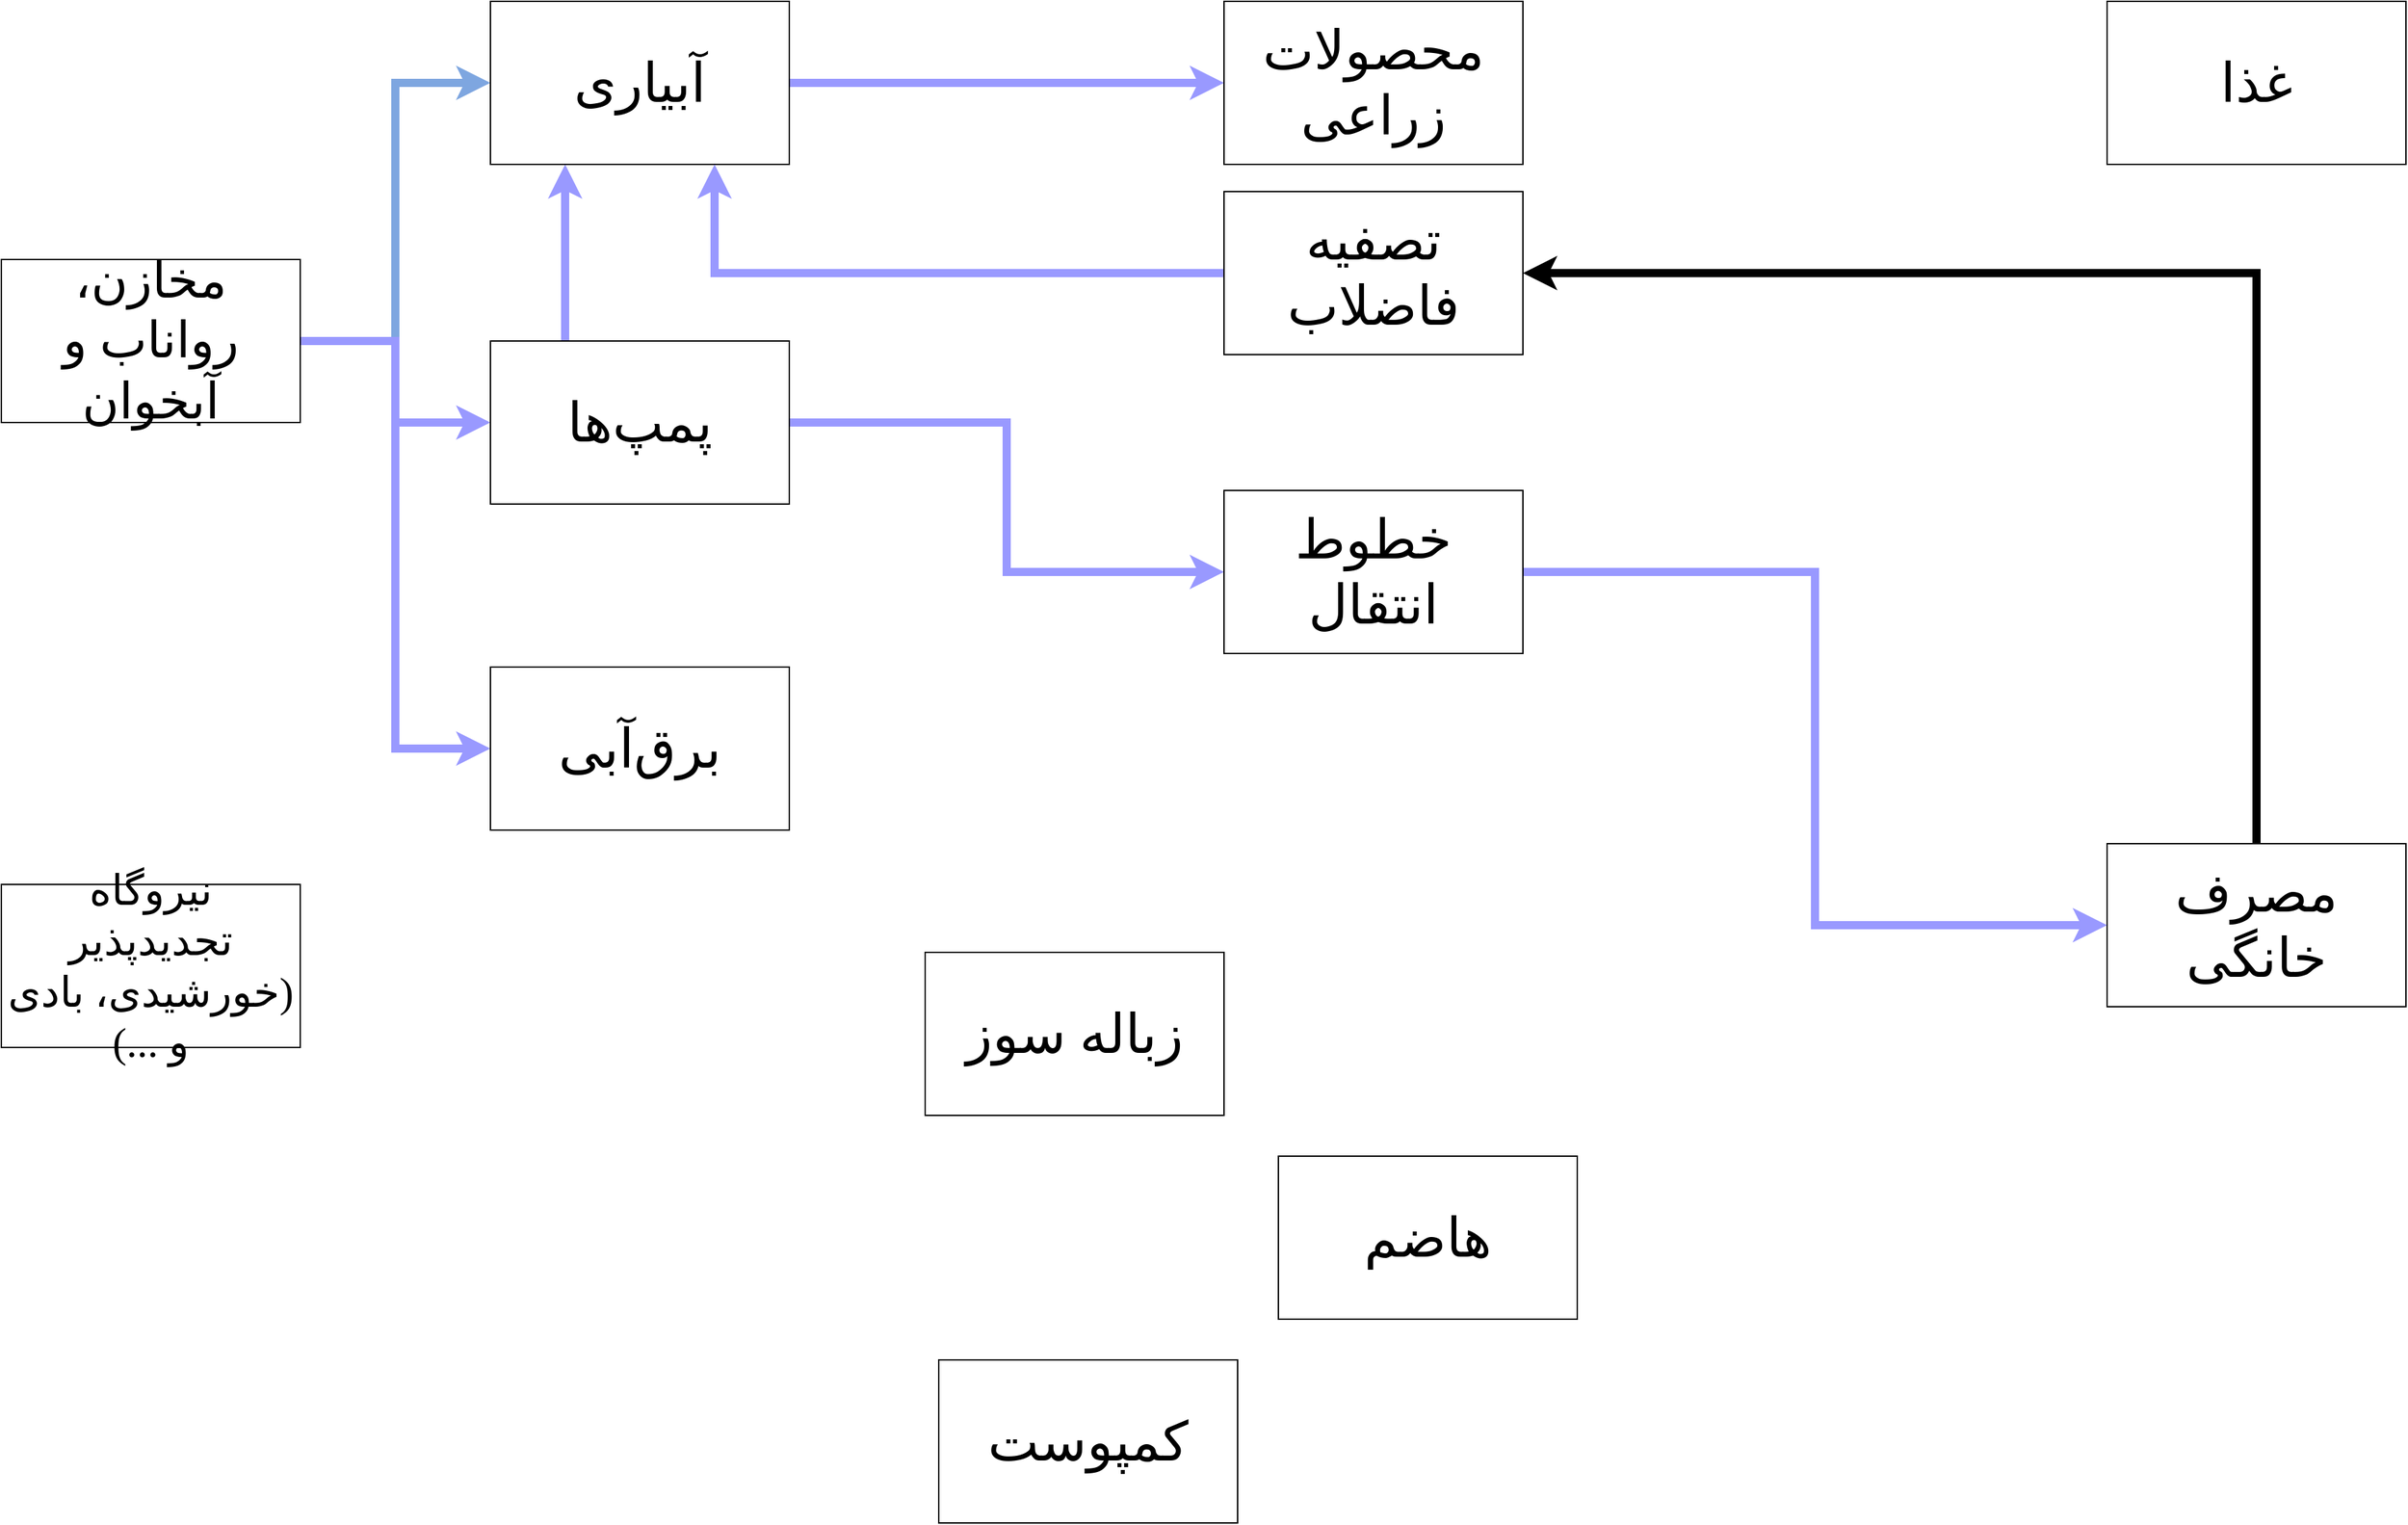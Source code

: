<mxfile version="15.0.6" type="github">
  <diagram id="Ivfcl6T0ANrEJV3cTgkt" name="Page-1">
    <mxGraphModel dx="2170" dy="1230" grid="1" gridSize="10" guides="1" tooltips="1" connect="1" arrows="1" fold="1" page="1" pageScale="1" pageWidth="1920" pageHeight="1200" math="0" shadow="0">
      <root>
        <mxCell id="0" />
        <mxCell id="1" parent="0" />
        <mxCell id="pkLOjQHIGv-MbTBdtxxs-35" style="edgeStyle=orthogonalEdgeStyle;rounded=0;jumpSize=6;orthogonalLoop=1;jettySize=auto;html=1;exitX=0.5;exitY=0;exitDx=0;exitDy=0;fontFamily=b nazanin;fontSize=37;strokeWidth=6;entryX=1;entryY=0.5;entryDx=0;entryDy=0;" edge="1" parent="1" source="pkLOjQHIGv-MbTBdtxxs-4" target="pkLOjQHIGv-MbTBdtxxs-15">
          <mxGeometry relative="1" as="geometry">
            <mxPoint x="1660" y="720" as="targetPoint" />
          </mxGeometry>
        </mxCell>
        <mxCell id="pkLOjQHIGv-MbTBdtxxs-4" value="مصرف خانگی" style="rounded=0;whiteSpace=wrap;html=1;fontFamily=b nazanin;fontSize=40;textDirection=rtl;" vertex="1" parent="1">
          <mxGeometry x="1620" y="660" width="220" height="120" as="geometry" />
        </mxCell>
        <mxCell id="pkLOjQHIGv-MbTBdtxxs-6" value="غذا" style="rounded=0;whiteSpace=wrap;html=1;fontFamily=b nazanin;fontSize=40;textDirection=rtl;" vertex="1" parent="1">
          <mxGeometry x="1620" y="40" width="220" height="120" as="geometry" />
        </mxCell>
        <mxCell id="pkLOjQHIGv-MbTBdtxxs-21" style="edgeStyle=orthogonalEdgeStyle;rounded=0;orthogonalLoop=1;jettySize=auto;html=1;exitX=1;exitY=0.5;exitDx=0;exitDy=0;entryX=0;entryY=0.5;entryDx=0;entryDy=0;fontFamily=b nazanin;fontSize=37;jumpSize=6;strokeWidth=6;strokeColor=#9999FF;" edge="1" parent="1" source="pkLOjQHIGv-MbTBdtxxs-7" target="pkLOjQHIGv-MbTBdtxxs-8">
          <mxGeometry relative="1" as="geometry" />
        </mxCell>
        <mxCell id="pkLOjQHIGv-MbTBdtxxs-22" style="edgeStyle=orthogonalEdgeStyle;rounded=0;orthogonalLoop=1;jettySize=auto;html=1;exitX=1;exitY=0.5;exitDx=0;exitDy=0;entryX=0;entryY=0.5;entryDx=0;entryDy=0;fontFamily=b nazanin;fontSize=37;strokeWidth=6;strokeColor=#7EA6E0;" edge="1" parent="1" source="pkLOjQHIGv-MbTBdtxxs-7" target="pkLOjQHIGv-MbTBdtxxs-13">
          <mxGeometry relative="1" as="geometry" />
        </mxCell>
        <mxCell id="pkLOjQHIGv-MbTBdtxxs-23" style="edgeStyle=orthogonalEdgeStyle;rounded=0;orthogonalLoop=1;jettySize=auto;html=1;exitX=1;exitY=0.5;exitDx=0;exitDy=0;entryX=0;entryY=0.5;entryDx=0;entryDy=0;fontFamily=b nazanin;fontSize=37;strokeWidth=6;strokeColor=#9999FF;" edge="1" parent="1" source="pkLOjQHIGv-MbTBdtxxs-7" target="pkLOjQHIGv-MbTBdtxxs-10">
          <mxGeometry relative="1" as="geometry" />
        </mxCell>
        <mxCell id="pkLOjQHIGv-MbTBdtxxs-7" value="مخازن، رواناب و آبخوان" style="rounded=0;whiteSpace=wrap;html=1;fontFamily=b nazanin;fontSize=37;textDirection=rtl;" vertex="1" parent="1">
          <mxGeometry x="70" y="230" width="220" height="120" as="geometry" />
        </mxCell>
        <mxCell id="pkLOjQHIGv-MbTBdtxxs-29" style="edgeStyle=orthogonalEdgeStyle;rounded=0;jumpSize=6;orthogonalLoop=1;jettySize=auto;html=1;exitX=1;exitY=0.5;exitDx=0;exitDy=0;entryX=0;entryY=0.5;entryDx=0;entryDy=0;fontFamily=b nazanin;fontSize=37;strokeColor=#9999FF;strokeWidth=6;" edge="1" parent="1" source="pkLOjQHIGv-MbTBdtxxs-8" target="pkLOjQHIGv-MbTBdtxxs-9">
          <mxGeometry relative="1" as="geometry" />
        </mxCell>
        <mxCell id="pkLOjQHIGv-MbTBdtxxs-33" style="edgeStyle=orthogonalEdgeStyle;rounded=0;jumpSize=6;orthogonalLoop=1;jettySize=auto;html=1;exitX=0.25;exitY=0;exitDx=0;exitDy=0;entryX=0.25;entryY=1;entryDx=0;entryDy=0;fontFamily=b nazanin;fontSize=37;strokeColor=#9999FF;strokeWidth=6;" edge="1" parent="1" source="pkLOjQHIGv-MbTBdtxxs-8" target="pkLOjQHIGv-MbTBdtxxs-13">
          <mxGeometry relative="1" as="geometry" />
        </mxCell>
        <mxCell id="pkLOjQHIGv-MbTBdtxxs-8" value="پمپ‌ها" style="rounded=0;whiteSpace=wrap;html=1;fontFamily=b nazanin;fontSize=40;textDirection=rtl;" vertex="1" parent="1">
          <mxGeometry x="430" y="290" width="220" height="120" as="geometry" />
        </mxCell>
        <mxCell id="pkLOjQHIGv-MbTBdtxxs-34" style="edgeStyle=orthogonalEdgeStyle;rounded=0;jumpSize=6;orthogonalLoop=1;jettySize=auto;html=1;exitX=1;exitY=0.5;exitDx=0;exitDy=0;entryX=0;entryY=0.5;entryDx=0;entryDy=0;fontFamily=b nazanin;fontSize=37;strokeColor=#9999FF;strokeWidth=6;" edge="1" parent="1" source="pkLOjQHIGv-MbTBdtxxs-9" target="pkLOjQHIGv-MbTBdtxxs-4">
          <mxGeometry relative="1" as="geometry" />
        </mxCell>
        <mxCell id="pkLOjQHIGv-MbTBdtxxs-9" value="خطوط انتقال" style="rounded=0;whiteSpace=wrap;html=1;fontFamily=b nazanin;fontSize=40;textDirection=rtl;" vertex="1" parent="1">
          <mxGeometry x="970" y="400" width="220" height="120" as="geometry" />
        </mxCell>
        <mxCell id="pkLOjQHIGv-MbTBdtxxs-10" value="برق‌آبی" style="rounded=0;whiteSpace=wrap;html=1;fontFamily=b nazanin;fontSize=40;textDirection=rtl;" vertex="1" parent="1">
          <mxGeometry x="430" y="530" width="220" height="120" as="geometry" />
        </mxCell>
        <mxCell id="pkLOjQHIGv-MbTBdtxxs-32" style="edgeStyle=orthogonalEdgeStyle;rounded=0;jumpSize=6;orthogonalLoop=1;jettySize=auto;html=1;exitX=1;exitY=0.5;exitDx=0;exitDy=0;entryX=0;entryY=0.5;entryDx=0;entryDy=0;fontFamily=b nazanin;fontSize=37;strokeColor=#9999FF;strokeWidth=6;" edge="1" parent="1" source="pkLOjQHIGv-MbTBdtxxs-13" target="pkLOjQHIGv-MbTBdtxxs-14">
          <mxGeometry relative="1" as="geometry" />
        </mxCell>
        <mxCell id="pkLOjQHIGv-MbTBdtxxs-13" value="آبیاری" style="rounded=0;whiteSpace=wrap;html=1;fontFamily=b nazanin;fontSize=40;textDirection=rtl;" vertex="1" parent="1">
          <mxGeometry x="430" y="40" width="220" height="120" as="geometry" />
        </mxCell>
        <mxCell id="pkLOjQHIGv-MbTBdtxxs-14" value="محصولات زراعی" style="rounded=0;whiteSpace=wrap;html=1;fontFamily=b nazanin;fontSize=40;textDirection=rtl;" vertex="1" parent="1">
          <mxGeometry x="970" y="40" width="220" height="120" as="geometry" />
        </mxCell>
        <mxCell id="pkLOjQHIGv-MbTBdtxxs-38" style="edgeStyle=orthogonalEdgeStyle;rounded=0;jumpSize=6;orthogonalLoop=1;jettySize=auto;html=1;exitX=0;exitY=0.5;exitDx=0;exitDy=0;entryX=0.75;entryY=1;entryDx=0;entryDy=0;fontFamily=b nazanin;fontSize=37;strokeWidth=6;strokeColor=#9999FF;" edge="1" parent="1" source="pkLOjQHIGv-MbTBdtxxs-15" target="pkLOjQHIGv-MbTBdtxxs-13">
          <mxGeometry relative="1" as="geometry">
            <Array as="points">
              <mxPoint x="970" y="240" />
              <mxPoint x="595" y="240" />
            </Array>
          </mxGeometry>
        </mxCell>
        <mxCell id="pkLOjQHIGv-MbTBdtxxs-15" value="تصفیه فاضلاب" style="rounded=0;whiteSpace=wrap;html=1;fontFamily=b nazanin;fontSize=40;textDirection=rtl;" vertex="1" parent="1">
          <mxGeometry x="970" y="180" width="220" height="120" as="geometry" />
        </mxCell>
        <mxCell id="pkLOjQHIGv-MbTBdtxxs-16" value="نیروگاه تجدیدپذیر (خورشیدی، بادی و ...)" style="rounded=0;whiteSpace=wrap;html=1;fontFamily=b nazanin;fontSize=31;textDirection=rtl;" vertex="1" parent="1">
          <mxGeometry x="70" y="690" width="220" height="120" as="geometry" />
        </mxCell>
        <mxCell id="pkLOjQHIGv-MbTBdtxxs-18" value="کمپوست" style="rounded=0;whiteSpace=wrap;html=1;fontFamily=b nazanin;fontSize=40;textDirection=rtl;" vertex="1" parent="1">
          <mxGeometry x="760" y="1040" width="220" height="120" as="geometry" />
        </mxCell>
        <mxCell id="pkLOjQHIGv-MbTBdtxxs-19" value="زباله سوز" style="rounded=0;whiteSpace=wrap;html=1;fontFamily=b nazanin;fontSize=40;textDirection=rtl;" vertex="1" parent="1">
          <mxGeometry x="750" y="740" width="220" height="120" as="geometry" />
        </mxCell>
        <mxCell id="pkLOjQHIGv-MbTBdtxxs-20" value="هاضم" style="rounded=0;whiteSpace=wrap;html=1;fontFamily=b nazanin;fontSize=40;textDirection=rtl;" vertex="1" parent="1">
          <mxGeometry x="1010" y="890" width="220" height="120" as="geometry" />
        </mxCell>
      </root>
    </mxGraphModel>
  </diagram>
</mxfile>
